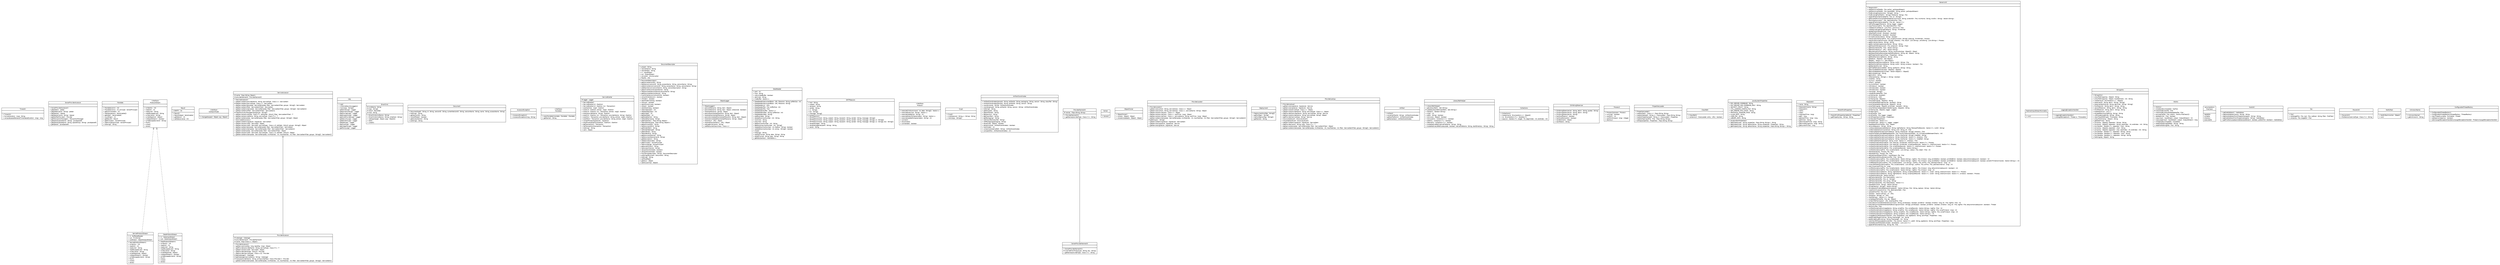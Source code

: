 #!/usr/local/bin/dot
#
# Class diagram 
# Generated by UMLGraph version R5_6 (http://www.umlgraph.org/)
#

digraph G {
	edge [fontname="Helvetica",fontsize=10,labelfontname="Helvetica",labelfontsize=10];
	node [fontname="Helvetica",fontsize=10,shape=plaintext];
	nodesep=0.25;
	ranksep=0.5;
	// sorcer.util.TimeUtil
	c599 [label=<<table title="sorcer.util.TimeUtil" border="0" cellborder="1" cellspacing="0" cellpadding="2" port="p" href="./TimeUtil.html">
		<tr><td><table border="0" cellspacing="0" cellpadding="1">
<tr><td align="center" balign="center"> TimeUtil </td></tr>
		</table></td></tr>
		<tr><td><table border="0" cellspacing="0" cellpadding="1">
<tr><td align="left" balign="left">  </td></tr>
		</table></td></tr>
		<tr><td><table border="0" cellspacing="0" cellpadding="1">
<tr><td align="left" balign="left"> + TimeUtil() </td></tr>
<tr><td align="left" balign="left"> + format(duration : long) : String </td></tr>
<tr><td align="left" balign="left"> + computeLeaseRenewalTime(leaseDuration : long) : long </td></tr>
		</table></td></tr>
		</table>>, URL="./TimeUtil.html", fontname="Helvetica", fontcolor="black", fontsize=10.0];
	// sorcer.util.SorcerProviderAccessor
	c600 [label=<<table title="sorcer.util.SorcerProviderAccessor" border="0" cellborder="1" cellspacing="0" cellpadding="2" port="p" href="./SorcerProviderAccessor.html">
		<tr><td><table border="0" cellspacing="0" cellpadding="1">
<tr><td align="center" balign="center"> SorcerProviderAccessor </td></tr>
		</table></td></tr>
		<tr><td><table border="0" cellspacing="0" cellpadding="1">
<tr><td align="left" balign="left">  </td></tr>
		</table></td></tr>
		<tr><td><table border="0" cellspacing="0" cellpadding="1">
<tr><td align="left" balign="left"> + SorcerProviderAccessor() </td></tr>
<tr><td align="left" balign="left"> + getJobber() : Jobber </td></tr>
<tr><td align="left" balign="left"> + getJobber(name : String) : Jobber </td></tr>
<tr><td align="left" balign="left"> + getSpacer() : Spacer </td></tr>
<tr><td align="left" balign="left"> + getSpacer(name : String) : Spacer </td></tr>
<tr><td align="left" balign="left"> + getNotifierProvider() : Provider </td></tr>
<tr><td align="left" balign="left"> + getTransactionManager() : TransactionManager </td></tr>
<tr><td align="left" balign="left"> + getSpace(spaceName : String) : JavaSpace05 </td></tr>
<tr><td align="left" balign="left"> + getSpace(spaceName : String, spaceGroup : String) : JavaSpace05 </td></tr>
<tr><td align="left" balign="left"> + getSpace() : JavaSpace05 </td></tr>
		</table></td></tr>
		</table>>, URL="./SorcerProviderAccessor.html", fontname="Helvetica", fontcolor="black", fontsize=10.0];
	// sorcer.util.Mandate
	c601 [label=<<table title="sorcer.util.Mandate" border="0" cellborder="1" cellspacing="0" cellpadding="2" port="p" href="./Mandate.html">
		<tr><td><table border="0" cellspacing="0" cellpadding="1">
<tr><td align="center" balign="center"> Mandate </td></tr>
		</table></td></tr>
		<tr><td><table border="0" cellspacing="0" cellpadding="1">
<tr><td align="left" balign="left">  </td></tr>
		</table></td></tr>
		<tr><td><table border="0" cellspacing="0" cellpadding="1">
<tr><td align="left" balign="left"> + Mandate(comm : int) </td></tr>
<tr><td align="left" balign="left"> + Mandate(comm : int, principal : SorcerPrincipal) </td></tr>
<tr><td align="left" balign="left"> + getCommandID() : int </td></tr>
<tr><td align="left" balign="left"> + setArgs(params : Serializable[]) </td></tr>
<tr><td align="left" balign="left"> + getArgs() : Serializable[] </td></tr>
<tr><td align="left" balign="left"> + countArgs() : int </td></tr>
<tr><td align="left" balign="left"> + getResult() : Result </td></tr>
<tr><td align="left" balign="left"> + getPrincipal() : SorcerPrincipal </td></tr>
<tr><td align="left" balign="left"> + setPrincipal(principal : SorcerPrincipal) </td></tr>
<tr><td align="left" balign="left"> + toString() : String </td></tr>
		</table></td></tr>
		</table>>, URL="./Mandate.html", fontname="Helvetica", fontcolor="black", fontsize=10.0];
	// sorcer.util.ServletProtocolStream
	c602 [label=<<table title="sorcer.util.ServletProtocolStream" border="0" cellborder="1" cellspacing="0" cellpadding="2" port="p" href="./ServletProtocolStream.html">
		<tr><td><table border="0" cellspacing="0" cellpadding="1">
<tr><td align="center" balign="center"> ServletProtocolStream </td></tr>
		</table></td></tr>
		<tr><td><table border="0" cellspacing="0" cellpadding="1">
<tr><td align="left" balign="left"> + in : BufferedReader </td></tr>
<tr><td align="left" balign="left"> + out : PrintWriter </td></tr>
<tr><td align="left" balign="left"> + outStream : ObjectOutputStream </td></tr>
		</table></td></tr>
		<tr><td><table border="0" cellspacing="0" cellpadding="1">
<tr><td align="left" balign="left"> + ServletProtocolStream() </td></tr>
<tr><td align="left" balign="left"> + writeInt(v : int) </td></tr>
<tr><td align="left" balign="left"> + readInt() : int </td></tr>
<tr><td align="left" balign="left"> + readLine() : String </td></tr>
<tr><td align="left" balign="left"> + readEscapedLine() : String </td></tr>
<tr><td align="left" balign="left"> + writeLine(str : String) </td></tr>
<tr><td align="left" balign="left"> + writeObject(obj : Object) </td></tr>
<tr><td align="left" balign="left"> + isObjectStream() : boolean </td></tr>
<tr><td align="left" balign="left"> + writeEscapedLine(str : String) </td></tr>
<tr><td align="left" balign="left"> + flush() </td></tr>
<tr><td align="left" balign="left"> + close() </td></tr>
<tr><td align="left" balign="left"> + done() </td></tr>
		</table></td></tr>
		</table>>, URL="./ServletProtocolStream.html", fontname="Helvetica", fontcolor="black", fontsize=10.0];
	// sorcer.util.Result
	c603 [label=<<table title="sorcer.util.Result" border="0" cellborder="1" cellspacing="0" cellpadding="2" port="p" href="./Result.html">
		<tr><td><table border="0" cellspacing="0" cellpadding="1">
<tr><td align="center" balign="center"> Result </td></tr>
		</table></td></tr>
		<tr><td><table border="0" cellspacing="0" cellpadding="1">
<tr><td align="left" balign="left"> + EMPTY : int </td></tr>
		</table></td></tr>
		<tr><td><table border="0" cellspacing="0" cellpadding="1">
<tr><td align="left" balign="left"> + Result() </td></tr>
<tr><td align="left" balign="left"> + Result(object : Serializable) </td></tr>
<tr><td align="left" balign="left"> + getStatus() : int </td></tr>
<tr><td align="left" balign="left"> + setStatus(value : int) </td></tr>
		</table></td></tr>
		</table>>, URL="./Result.html", fontname="Helvetica", fontcolor="black", fontsize=10.0];
	// sorcer.util.CallbackModel
	c604 [label=<<table title="sorcer.util.CallbackModel" border="0" cellborder="1" cellspacing="0" cellpadding="2" port="p" href="./CallbackModel.html">
		<tr><td><table border="0" cellspacing="0" cellpadding="1">
<tr><td align="center" balign="center"> &#171;interface&#187; </td></tr>
<tr><td align="center" balign="center"> CallbackModel </td></tr>
		</table></td></tr>
		<tr><td><table border="0" cellspacing="0" cellpadding="1">
<tr><td align="left" balign="left">  </td></tr>
		</table></td></tr>
		<tr><td><table border="0" cellspacing="0" cellpadding="1">
<tr><td align="left" balign="left"> + changed(aspect : Object, arg : Object) </td></tr>
		</table></td></tr>
		</table>>, URL="./CallbackModel.html", fontname="Helvetica", fontcolor="black", fontsize=10.0];
	// sorcer.util.ProviderAccessor
	c605 [label=<<table title="sorcer.util.ProviderAccessor" border="0" cellborder="1" cellspacing="0" cellpadding="2" port="p" href="./ProviderAccessor.html">
		<tr><td><table border="0" cellspacing="0" cellpadding="1">
<tr><td align="center" balign="center"> ProviderAccessor </td></tr>
		</table></td></tr>
		<tr><td><table border="0" cellspacing="0" cellpadding="1">
<tr><td align="left" balign="left"> # cataloger : Cataloger </td></tr>
<tr><td align="left" balign="left"> # providerNameUtil : ProviderNameUtil </td></tr>
<tr><td align="left" balign="left"> # cache : Map&lt;Class&lt;&gt;, Object&gt; </td></tr>
		</table></td></tr>
		<tr><td><table border="0" cellspacing="0" cellpadding="1">
<tr><td align="left" balign="left"> + ProviderAccessor() </td></tr>
<tr><td align="left" balign="left"> + getService(mostSig : long, leastSig : long) : Object </td></tr>
<tr><td align="left" balign="left"> + getProvider(providerName : String, serviceType : Class&lt;T&gt;) : T </td></tr>
<tr><td align="left" balign="left"> + getService(serviceID : ServiceID) : Object </td></tr>
<tr><td align="left" balign="left"> + getProvider(attributes : Entry[]) : Provider </td></tr>
<tr><td align="left" balign="left"> + getProvider(serviceTypes : Class&lt;&gt;[]) : Provider </td></tr>
<tr><td align="left" balign="left"> # getCataloger() : Cataloger </td></tr>
<tr><td align="left" balign="left"> # getCataloger(serviceName : String) : Cataloger </td></tr>
<tr><td align="left" balign="left"> # lookup(providerName : String, primaryInterface : Class&lt;Provider&gt;) : Provider </td></tr>
<tr><td align="left" balign="left"> + getServiceItems(template : ServiceTemplate, minMatches : int, maxMatches : int, filter : ServiceItemFilter, groups : String[]) : ServiceItem[] </td></tr>
		</table></td></tr>
		</table>>, URL="./ProviderAccessor.html", fontname="Helvetica", fontcolor="black", fontsize=10.0];
	// sorcer.util.Log
	c606 [label=<<table title="sorcer.util.Log" border="0" cellborder="1" cellspacing="0" cellpadding="2" port="p" href="./Log.html">
		<tr><td><table border="0" cellspacing="0" cellpadding="1">
<tr><td align="center" balign="center"> Log </td></tr>
		</table></td></tr>
		<tr><td><table border="0" cellspacing="0" cellpadding="1">
<tr><td align="left" balign="left">  </td></tr>
		</table></td></tr>
		<tr><td><table border="0" cellspacing="0" cellpadding="1">
<tr><td align="left" balign="left"> + Log() </td></tr>
<tr><td align="left" balign="left"> + initializeSecurityLoggers() </td></tr>
<tr><td align="left" balign="left"> + main(args : String[]) </td></tr>
<tr><td align="left" balign="left"> + getSorcerLog() : Logger </td></tr>
<tr><td align="left" balign="left"> + getSorcerCoreLog() : Logger </td></tr>
<tr><td align="left" balign="left"> + getProviderLog() : Logger </td></tr>
<tr><td align="left" balign="left"> + getDispatchLog() : Logger </td></tr>
<tr><td align="left" balign="left"> + getCoreProviderLog() : Logger </td></tr>
<tr><td align="left" balign="left"> + getSecurityLog() : Logger </td></tr>
<tr><td align="left" balign="left"> + getRandomLog() : Logger </td></tr>
<tr><td align="left" balign="left"> + getTestLog() : Logger </td></tr>
<tr><td align="left" balign="left"> + getTrustLog() : Logger </td></tr>
<tr><td align="left" balign="left"> + getIntegrityLog() : Logger </td></tr>
<tr><td align="left" balign="left"> + getPolicyLog() : Logger </td></tr>
		</table></td></tr>
		</table>>, URL="./Log.html", fontname="Helvetica", fontcolor="black", fontsize=10.0];
	// sorcer.util.EmailCmd
	c607 [label=<<table title="sorcer.util.EmailCmd" border="0" cellborder="1" cellspacing="0" cellpadding="2" port="p" href="./EmailCmd.html">
		<tr><td><table border="0" cellspacing="0" cellpadding="1">
<tr><td align="center" balign="center"> EmailCmd </td></tr>
		</table></td></tr>
		<tr><td><table border="0" cellspacing="0" cellpadding="1">
<tr><td align="left" balign="left"> # cmdName : String </td></tr>
<tr><td align="left" balign="left"> # args : String[] </td></tr>
<tr><td align="left" balign="left"> # result : ResultSet </td></tr>
<tr><td align="left" balign="left"> # host : String </td></tr>
		</table></td></tr>
		<tr><td><table border="0" cellspacing="0" cellpadding="1">
<tr><td align="left" balign="left"> + EmailCmd(cmdName : String) </td></tr>
<tr><td align="left" balign="left"> + EmailCmd(cmdName : String, smtpHost : String) </td></tr>
<tr><td align="left" balign="left"> + setArgs(target : Object, args : Object[]) </td></tr>
<tr><td align="left" balign="left"> + doIt() </td></tr>
<tr><td align="left" balign="left"> + undoIt() </td></tr>
		</table></td></tr>
		</table>>, URL="./EmailCmd.html", fontname="Helvetica", fontcolor="black", fontsize=10.0];
	// sorcer.util.Document
	c608 [label=<<table title="sorcer.util.Document" border="0" cellborder="1" cellspacing="0" cellpadding="2" port="p" href="./Document.html">
		<tr><td><table border="0" cellspacing="0" cellpadding="1">
<tr><td align="center" balign="center"> Document </td></tr>
		</table></td></tr>
		<tr><td><table border="0" cellspacing="0" cellpadding="1">
<tr><td align="left" balign="left">  </td></tr>
		</table></td></tr>
		<tr><td><table border="0" cellspacing="0" cellpadding="1">
<tr><td align="left" balign="left"> + Document(path : String, id : String, versionID : String, currentVersionID : String, versionName : String, name : String, accessName : String) </td></tr>
<tr><td align="left" balign="left"> + toString() : String </td></tr>
<tr><td align="left" balign="left"> + getVersionID() : String </td></tr>
<tr><td align="left" balign="left"> + isOutOfDate() : boolean </td></tr>
<tr><td align="left" balign="left"> + getAccessName() : String </td></tr>
<tr><td align="left" balign="left"> + asString() : String </td></tr>
		</table></td></tr>
		</table>>, URL="./Document.html", fontname="Helvetica", fontcolor="black", fontsize=10.0];
	// sorcer.util.AccessorException
	c609 [label=<<table title="sorcer.util.AccessorException" border="0" cellborder="1" cellspacing="0" cellpadding="2" port="p" href="./AccessorException.html">
		<tr><td><table border="0" cellspacing="0" cellpadding="1">
<tr><td align="center" balign="center"> AccessorException </td></tr>
		</table></td></tr>
		<tr><td><table border="0" cellspacing="0" cellpadding="1">
<tr><td align="left" balign="left">  </td></tr>
		</table></td></tr>
		<tr><td><table border="0" cellspacing="0" cellpadding="1">
<tr><td align="left" balign="left"> + AccessorException() </td></tr>
<tr><td align="left" balign="left"> + AccessorException(msg : String) </td></tr>
		</table></td></tr>
		</table>>, URL="./AccessorException.html", fontname="Helvetica", fontcolor="black", fontsize=10.0];
	// sorcer.util.ProtocolStream
	c610 [label=<<table title="sorcer.util.ProtocolStream" border="0" cellborder="1" cellspacing="0" cellpadding="2" port="p" href="./ProtocolStream.html">
		<tr><td><table border="0" cellspacing="0" cellpadding="1">
<tr><td align="center" balign="center"> &#171;interface&#187; </td></tr>
<tr><td align="center" balign="center"> ProtocolStream </td></tr>
		</table></td></tr>
		<tr><td><table border="0" cellspacing="0" cellpadding="1">
<tr><td align="left" balign="left">  </td></tr>
		</table></td></tr>
		<tr><td><table border="0" cellspacing="0" cellpadding="1">
<tr><td align="left" balign="left"> + writeInt(v : int) </td></tr>
<tr><td align="left" balign="left"> + readInt() : int </td></tr>
<tr><td align="left" balign="left"> + readLine() : String </td></tr>
<tr><td align="left" balign="left"> + readEscapedLine() : String </td></tr>
<tr><td align="left" balign="left"> + writeLine(str : String) </td></tr>
<tr><td align="left" balign="left"> + writeObject(str : Object) </td></tr>
<tr><td align="left" balign="left"> + isObjectStream() : boolean </td></tr>
<tr><td align="left" balign="left"> + writeEscapedLine(str : String) </td></tr>
<tr><td align="left" balign="left"> + flush() </td></tr>
<tr><td align="left" balign="left"> + close() </td></tr>
<tr><td align="left" balign="left"> + done() </td></tr>
		</table></td></tr>
		</table>>, URL="./ProtocolStream.html", fontname="Helvetica", fontcolor="black", fontsize=10.0];
	// sorcer.util.Mandator
	c611 [label=<<table title="sorcer.util.Mandator" border="0" cellborder="1" cellspacing="0" cellpadding="2" port="p" href="./Mandator.html">
		<tr><td><table border="0" cellspacing="0" cellpadding="1">
<tr><td align="center" balign="center"> &#171;interface&#187; </td></tr>
<tr><td align="center" balign="center"> Mandator </td></tr>
		</table></td></tr>
		<tr><td><table border="0" cellspacing="0" cellpadding="1">
<tr><td align="left" balign="left">  </td></tr>
		</table></td></tr>
		<tr><td><table border="0" cellspacing="0" cellpadding="1">
<tr><td align="left" balign="left"> + execMandate(mandate : Mandate) : Mandate </td></tr>
<tr><td align="left" balign="left"> + getName() : String </td></tr>
		</table></td></tr>
		</table>>, URL="./Mandator.html", fontname="Helvetica", fontcolor="black", fontsize=10.0];
	// sorcer.util.ServiceExerter
	c612 [label=<<table title="sorcer.util.ServiceExerter" border="0" cellborder="1" cellspacing="0" cellpadding="2" port="p" href="./ServiceExerter.html">
		<tr><td><table border="0" cellspacing="0" cellpadding="1">
<tr><td align="center" balign="center"> ServiceExerter </td></tr>
		</table></td></tr>
		<tr><td><table border="0" cellspacing="0" cellpadding="1">
<tr><td align="left" balign="left"> # logger : Logger </td></tr>
		</table></td></tr>
		<tr><td><table border="0" cellspacing="0" cellpadding="1">
<tr><td align="left" balign="left"> + ServiceExerter() </td></tr>
<tr><td align="left" balign="left"> + ServiceExerter(xrt : Exertion) </td></tr>
<tr><td align="left" balign="left"> + ServiceExerter(xrt : Exertion, txn : Transaction) </td></tr>
<tr><td align="left" balign="left"> + exert(entries : Arg[]) : Exertion </td></tr>
<tr><td align="left" balign="left"> + exert(xrt : Exertion, entries : Arg[]) : Exertion </td></tr>
<tr><td align="left" balign="left"> + exert(xrt : Exertion, txn : Transaction, entries : Arg[]) : Exertion </td></tr>
<tr><td align="left" balign="left"> + exert(providerName : String) : Exertion </td></tr>
<tr><td align="left" balign="left"> + exert(xrt : Exertion, txn : Transaction, providerName : String) : Exertion </td></tr>
<tr><td align="left" balign="left"> + exert(txn : Transaction, providerName : String, entries : Arg[]) : Exertion </td></tr>
<tr><td align="left" balign="left"> + exert0(txn : Transaction, providerName : String, entries : Arg[]) : Exertion </td></tr>
<tr><td align="left" balign="left"> + correctProcessSignature() : Signature </td></tr>
<tr><td align="left" balign="left"> + postProcessExertion(exertion : Exertion) : Exertion </td></tr>
<tr><td align="left" balign="left"> + getTransaction() : Transaction </td></tr>
<tr><td align="left" balign="left"> + setTransaction(transaction : Transaction) </td></tr>
<tr><td align="left" balign="left"> + toString() : String </td></tr>
<tr><td align="left" balign="left"> + call() : Object </td></tr>
		</table></td></tr>
		</table>>, URL="./ServiceExerter.html", fontname="Helvetica", fontcolor="black", fontsize=10.0];
	// sorcer.util.DocumentDescriptor
	c613 [label=<<table title="sorcer.util.DocumentDescriptor" border="0" cellborder="1" cellspacing="0" cellpadding="2" port="p" href="./DocumentDescriptor.html">
		<tr><td><table border="0" cellspacing="0" cellpadding="1">
<tr><td align="center" balign="center"> DocumentDescriptor </td></tr>
		</table></td></tr>
		<tr><td><table border="0" cellspacing="0" cellpadding="1">
<tr><td align="left" balign="left"> + project : String </td></tr>
<tr><td align="left" balign="left"> + newVerName : String </td></tr>
<tr><td align="left" balign="left"> + newVerDesc : String </td></tr>
<tr><td align="left" balign="left"> + in : InputStream </td></tr>
<tr><td align="left" balign="left"> + out : OutputStream </td></tr>
<tr><td align="left" balign="left"> + convertor : ACLConvertor </td></tr>
<tr><td align="left" balign="left"> + fileURL : URL </td></tr>
		</table></td></tr>
		<tr><td><table border="0" cellspacing="0" cellpadding="1">
<tr><td align="left" balign="left"> + DocumentDescriptor() </td></tr>
<tr><td align="left" balign="left"> + getActiveVersionID() : String </td></tr>
<tr><td align="left" balign="left"> + addVersion(versionID : String, accessName : String, versionName : String) </td></tr>
<tr><td align="left" balign="left"> + addActiveVersion(versionID : String, accessName : String, versionName : String) </td></tr>
<tr><td align="left" balign="left"> + addNewVersion(versionName : String, versionDescription : String) </td></tr>
<tr><td align="left" balign="left"> + getActiveVersionAccessName() : String </td></tr>
<tr><td align="left" balign="left"> + setDownloadVersionName(versionName : String) </td></tr>
<tr><td align="left" balign="left"> + getDownloadVersionName() : String </td></tr>
<tr><td align="left" balign="left"> + overWriteVersion(isOverWrite : boolean) </td></tr>
<tr><td align="left" balign="left"> + isOverWriteVersion() : boolean </td></tr>
<tr><td align="left" balign="left"> + isFolder() : boolean </td></tr>
<tr><td align="left" balign="left"> + setIsFolder(isdirarg : boolean) </td></tr>
<tr><td align="left" balign="left"> + isMove() : boolean </td></tr>
<tr><td align="left" balign="left"> + setIsMove(mvarg : boolean) </td></tr>
<tr><td align="left" balign="left"> + isRoot() : boolean </td></tr>
<tr><td align="left" balign="left"> + setIsRoot(rtarg : boolean) </td></tr>
<tr><td align="left" balign="left"> + setSrcSeq(seqin : int) </td></tr>
<tr><td align="left" balign="left"> + setDestSeq(seqin : int) </td></tr>
<tr><td align="left" balign="left"> + getSrcSeq() : int </td></tr>
<tr><td align="left" balign="left"> + getDestSeq() : int </td></tr>
<tr><td align="left" balign="left"> + getNodeName() : String </td></tr>
<tr><td align="left" balign="left"> + setNodeName(arg : String) </td></tr>
<tr><td align="left" balign="left"> + getProperties() : Map&lt;String, Object&gt; </td></tr>
<tr><td align="left" balign="left"> + setProperties(prop : Map&lt;String, Object&gt;) </td></tr>
<tr><td align="left" balign="left"> + getDocumentID() : String </td></tr>
<tr><td align="left" balign="left"> + setDocumentID(id : String) </td></tr>
<tr><td align="left" balign="left"> + getFolderPath() : String </td></tr>
<tr><td align="left" balign="left"> + setFolderPath(path : String) </td></tr>
<tr><td align="left" balign="left"> + getFolderID() : String </td></tr>
<tr><td align="left" balign="left"> + setFolderID(id : String) </td></tr>
<tr><td align="left" balign="left"> + getDocumentName() : String </td></tr>
<tr><td align="left" balign="left"> + setDocumentName(namE : String) </td></tr>
<tr><td align="left" balign="left"> + getDescription() : String </td></tr>
<tr><td align="left" balign="left"> + setDescription(desc : String) </td></tr>
<tr><td align="left" balign="left"> + getPrincipal() : SorcerPrincipal </td></tr>
<tr><td align="left" balign="left"> + setPrincipal(gp : SorcerPrincipal) </td></tr>
<tr><td align="left" balign="left"> + getAccessClass() : String </td></tr>
<tr><td align="left" balign="left"> + setAccessClass(ac : String) </td></tr>
<tr><td align="left" balign="left"> + isExportControlled(b : boolean) </td></tr>
<tr><td align="left" balign="left"> + isExportControlled() : boolean </td></tr>
<tr><td align="left" balign="left"> + fromString(descriptor : String) : DocumentDescriptor </td></tr>
<tr><td align="left" balign="left"> + asString(document : Document) : String </td></tr>
<tr><td align="left" balign="left"> + toString() : String </td></tr>
<tr><td align="left" balign="left"> + selfModified() </td></tr>
<tr><td align="left" balign="left"> + getACL() : Object </td></tr>
<tr><td align="left" balign="left"> + setACL(aclImpl : Object) </td></tr>
		</table></td></tr>
		</table>>, URL="./DocumentDescriptor.html", fontname="Helvetica", fontcolor="black", fontsize=10.0];
	// sorcer.util.DataProtocolStream
	c614 [label=<<table title="sorcer.util.DataProtocolStream" border="0" cellborder="1" cellspacing="0" cellpadding="2" port="p" href="./DataProtocolStream.html">
		<tr><td><table border="0" cellspacing="0" cellpadding="1">
<tr><td align="center" balign="center"> DataProtocolStream </td></tr>
		</table></td></tr>
		<tr><td><table border="0" cellspacing="0" cellpadding="1">
<tr><td align="left" balign="left"> + in : DataInputStream </td></tr>
<tr><td align="left" balign="left"> + out : DataOutputStream </td></tr>
		</table></td></tr>
		<tr><td><table border="0" cellspacing="0" cellpadding="1">
<tr><td align="left" balign="left"> + DataProtocolStream() </td></tr>
<tr><td align="left" balign="left"> + writeInt(v : int) </td></tr>
<tr><td align="left" balign="left"> + readInt() : int </td></tr>
<tr><td align="left" balign="left"> + readLine() : String </td></tr>
<tr><td align="left" balign="left"> + readEscapedLine() : String </td></tr>
<tr><td align="left" balign="left"> + writeLine(str : String) </td></tr>
<tr><td align="left" balign="left"> + writeObject(obj : Object) </td></tr>
<tr><td align="left" balign="left"> + isObjectStream() : boolean </td></tr>
<tr><td align="left" balign="left"> + writeEscapedLine(str : String) </td></tr>
<tr><td align="left" balign="left"> + flush() </td></tr>
<tr><td align="left" balign="left"> + close() </td></tr>
<tr><td align="left" balign="left"> + done() </td></tr>
		</table></td></tr>
		</table>>, URL="./DataProtocolStream.html", fontname="Helvetica", fontcolor="black", fontsize=10.0];
	// sorcer.util.ObjectLogger
	c615 [label=<<table title="sorcer.util.ObjectLogger" border="0" cellborder="1" cellspacing="0" cellpadding="2" port="p" href="./ObjectLogger.html">
		<tr><td><table border="0" cellspacing="0" cellpadding="1">
<tr><td align="center" balign="center"> ObjectLogger </td></tr>
		</table></td></tr>
		<tr><td><table border="0" cellspacing="0" cellpadding="1">
<tr><td align="left" balign="left">  </td></tr>
		</table></td></tr>
		<tr><td><table border="0" cellspacing="0" cellpadding="1">
<tr><td align="left" balign="left"> + ObjectLogger() </td></tr>
<tr><td align="left" balign="left"> + persist(filename : String, item : Object) </td></tr>
<tr><td align="left" balign="left"> + persist(filename : String, item : Object, isAbsolute : boolean) </td></tr>
<tr><td align="left" balign="left"> + restore(filename : String) : Object </td></tr>
<tr><td align="left" balign="left"> + persistMarshalled(filename : String, item : Object) </td></tr>
<tr><td align="left" balign="left"> + restoreMarshalled(filename : String) : Object </td></tr>
<tr><td align="left" balign="left"> + persistAnnotatedMarshalled(filename : String, item : Object) </td></tr>
<tr><td align="left" balign="left"> + restoreAnnotatedMarshalled(filename : String) : Object </td></tr>
<tr><td align="left" balign="left"> + restore(url : URL) : Object </td></tr>
<tr><td align="left" balign="left"> + restoreMarshalled(url : URL) : Object </td></tr>
<tr><td align="left" balign="left"> + setLogDir(dirname : String) </td></tr>
<tr><td align="left" balign="left"> + setResourceClass(rclass : Class&lt;&gt;) </td></tr>
		</table></td></tr>
		</table>>, URL="./ObjectLogger.html", fontname="Helvetica", fontcolor="black", fontsize=10.0];
	// sorcer.util.DataReader
	c616 [label=<<table title="sorcer.util.DataReader" border="0" cellborder="1" cellspacing="0" cellpadding="2" port="p" href="./DataReader.html">
		<tr><td><table border="0" cellspacing="0" cellpadding="1">
<tr><td align="center" balign="center"> DataReader </td></tr>
		</table></td></tr>
		<tr><td><table border="0" cellspacing="0" cellpadding="1">
<tr><td align="left" balign="left"> + port : int </td></tr>
<tr><td align="left" balign="left"> + host : String </td></tr>
<tr><td align="left" balign="left"> + notLimitedBuffer : boolean </td></tr>
<tr><td align="left" balign="left"> + delimiter : String </td></tr>
<tr><td align="left" balign="left"> + lineBuffer : Vector&lt;&gt; </td></tr>
		</table></td></tr>
		<tr><td><table border="0" cellspacing="0" cellpadding="1">
<tr><td align="left" balign="left"> + DataReader(documentBase : URL, filename : String, bufferSize : int) </td></tr>
<tr><td align="left" balign="left"> + DataReader(documentBase : URL, filename : String) </td></tr>
<tr><td align="left" balign="left"> + DataReader(url : URL) </td></tr>
<tr><td align="left" balign="left"> + DataReader(file : File, bufferSize : int) </td></tr>
<tr><td align="left" balign="left"> + DataReader(file : File) </td></tr>
<tr><td align="left" balign="left"> + DataReader(buffer : Vector&lt;&gt;) </td></tr>
<tr><td align="left" balign="left"> + DataReader(data : String, bufferSize : int) </td></tr>
<tr><td align="left" balign="left"> + DataReader(data : String) </td></tr>
<tr><td align="left" balign="left"> + addRow(data : String) </td></tr>
<tr><td align="left" balign="left"> + deleteRow(rowNumber : int) : String </td></tr>
<tr><td align="left" balign="left"> + nextline() : String </td></tr>
<tr><td align="left" balign="left"> + prevline() : String </td></tr>
<tr><td align="left" balign="left"> + getRow(rowNumber : int) : String </td></tr>
<tr><td align="left" balign="left"> + getRowArray(rowNumber : int) : String[] </td></tr>
<tr><td align="left" balign="left"> + updateRow(rowNumber : int, theRow : String) : boolean </td></tr>
<tr><td align="left" balign="left"> + updateRow(rowNumber : int, sArray : String[]) : boolean </td></tr>
<tr><td align="left" balign="left"> + close() </td></tr>
<tr><td align="left" balign="left"> + toString() : String </td></tr>
<tr><td align="left" balign="left"> + cgiPOST(script : String, data : String) : String </td></tr>
<tr><td align="left" balign="left"> + cgiGET(script : String, args : String) : String </td></tr>
<tr><td align="left" balign="left"> + getSQLQueries() : Hashtable&lt;&gt; </td></tr>
		</table></td></tr>
		</table>>, URL="./DataReader.html", fontname="Helvetica", fontcolor="black", fontsize=10.0];
	// sorcer.util.SMTPSession
	c617 [label=<<table title="sorcer.util.SMTPSession" border="0" cellborder="1" cellspacing="0" cellpadding="2" port="p" href="./SMTPSession.html">
		<tr><td><table border="0" cellspacing="0" cellpadding="1">
<tr><td align="center" balign="center"> SMTPSession </td></tr>
		</table></td></tr>
		<tr><td><table border="0" cellspacing="0" cellpadding="1">
<tr><td align="left" balign="left"> + host : String </td></tr>
<tr><td align="left" balign="left"> + subject : String </td></tr>
<tr><td align="left" balign="left"> + recipient : String </td></tr>
<tr><td align="left" balign="left"> + sender : String </td></tr>
<tr><td align="left" balign="left"> + cc : String[] </td></tr>
<tr><td align="left" balign="left"> + bcc : String[] </td></tr>
<tr><td align="left" balign="left"> + message : String[] </td></tr>
		</table></td></tr>
		<tr><td><table border="0" cellspacing="0" cellpadding="1">
<tr><td align="left" balign="left"> + SMTPSession() </td></tr>
<tr><td align="left" balign="left"> + SMTPSession(host : String, subject : String, recipient : String, sender : String, message : String[]) </td></tr>
<tr><td align="left" balign="left"> + SMTPSession(host : String, subject : String, recipient : String, sender : String, message : String[], cc : String[]) </td></tr>
<tr><td align="left" balign="left"> + SMTPSession(host : String, subject : String, recipient : String, sender : String, message : String[], cc : String[], bcc : String[]) </td></tr>
<tr><td align="left" balign="left"> + sendMessage() : String </td></tr>
<tr><td align="left" balign="left"> + sendMessage(recipient : String) : String </td></tr>
<tr><td align="left" balign="left"> + send() : String </td></tr>
		</table></td></tr>
		</table>>, URL="./SMTPSession.html", fontname="Helvetica", fontcolor="black", fontsize=10.0];
	// sorcer.util.Protocol
	c618 [label=<<table title="sorcer.util.Protocol" border="0" cellborder="1" cellspacing="0" cellpadding="2" port="p" href="./Protocol.html">
		<tr><td><table border="0" cellspacing="0" cellpadding="1">
<tr><td align="center" balign="center"> &#171;interface&#187; </td></tr>
<tr><td align="center" balign="center"> Protocol </td></tr>
		</table></td></tr>
		<tr><td><table border="0" cellspacing="0" cellpadding="1">
<tr><td align="left" balign="left">  </td></tr>
		</table></td></tr>
		<tr><td><table border="0" cellspacing="0" cellpadding="1">
<tr><td align="left" balign="left"> + executeCmd(command : int, data : String[]) : Vector&lt;&gt; </td></tr>
<tr><td align="left" balign="left"> + executeQuery(sql : String) : Vector&lt;&gt; </td></tr>
<tr><td align="left" balign="left"> + executeUpdate(sql : String) : int </td></tr>
<tr><td align="left" balign="left"> + executeQueryFor(parameters : String) : Vector&lt;&gt; </td></tr>
<tr><td align="left" balign="left"> + executeUpdateFor(parameters : String) : int </td></tr>
<tr><td align="left" balign="left"> + connect() </td></tr>
<tr><td align="left" balign="left"> + disconnect() </td></tr>
<tr><td align="left" balign="left"> + connected() : boolean </td></tr>
		</table></td></tr>
		</table>>, URL="./Protocol.html", fontname="Helvetica", fontcolor="black", fontsize=10.0];
	// sorcer.util.Crypt
	c619 [label=<<table title="sorcer.util.Crypt" border="0" cellborder="1" cellspacing="0" cellpadding="2" port="p" href="./Crypt.html">
		<tr><td><table border="0" cellspacing="0" cellpadding="1">
<tr><td align="center" balign="center"> Crypt </td></tr>
		</table></td></tr>
		<tr><td><table border="0" cellspacing="0" cellpadding="1">
<tr><td align="left" balign="left">  </td></tr>
		</table></td></tr>
		<tr><td><table border="0" cellspacing="0" cellpadding="1">
<tr><td align="left" balign="left"> + Crypt() </td></tr>
<tr><td align="left" balign="left"> + crypt(passwd : String, s : String) : String </td></tr>
<tr><td align="left" balign="left"> + main(argv : String[]) </td></tr>
		</table></td></tr>
		</table>>, URL="./Crypt.html", fontname="Helvetica", fontcolor="black", fontsize=10.0];
	// sorcer.util.ArtifactCoordinates
	c620 [label=<<table title="sorcer.util.ArtifactCoordinates" border="0" cellborder="1" cellspacing="0" cellpadding="2" port="p" href="./ArtifactCoordinates.html">
		<tr><td><table border="0" cellspacing="0" cellpadding="1">
<tr><td align="center" balign="center"> ArtifactCoordinates </td></tr>
		</table></td></tr>
		<tr><td><table border="0" cellspacing="0" cellpadding="1">
<tr><td align="left" balign="left">  </td></tr>
		</table></td></tr>
		<tr><td><table border="0" cellspacing="0" cellpadding="1">
<tr><td align="left" balign="left"> + ArtifactCoordinates(groupId : String, artifactId : String, packaging : String, version : String, classifier : String) </td></tr>
<tr><td align="left" balign="left"> + ArtifactCoordinates(groupId : String, artifactId : String, version : String) </td></tr>
<tr><td align="left" balign="left"> + coords(coords : String) : ArtifactCoordinates </td></tr>
<tr><td align="left" balign="left"> + coords(groupId : String, artifactId : String, version : String) : ArtifactCoordinates </td></tr>
<tr><td align="left" balign="left"> + toString() : String </td></tr>
<tr><td align="left" balign="left"> + getGroupId() : String </td></tr>
<tr><td align="left" balign="left"> + getArtifactId() : String </td></tr>
<tr><td align="left" balign="left"> + getVersion() : String </td></tr>
<tr><td align="left" balign="left"> + getClassifier() : String </td></tr>
<tr><td align="left" balign="left"> + getPackaging() : String </td></tr>
<tr><td align="left" balign="left"> + setClassifier(classifier : String) </td></tr>
<tr><td align="left" balign="left"> + setPackaging(packaging : String) </td></tr>
<tr><td align="left" balign="left"> + equals(obj : Object) : boolean </td></tr>
<tr><td align="left" balign="left"> + equals(coords : ArtifactCoordinates) : boolean </td></tr>
<tr><td align="left" balign="left"> + hashCode() : int </td></tr>
<tr><td align="left" balign="left"> + unresolve(relativePath : String) : ArtifactCoordinates </td></tr>
<tr><td align="left" balign="left"> + compareTo(o : ArtifactCoordinates) : int </td></tr>
		</table></td></tr>
		</table>>, URL="./ArtifactCoordinates.html", fontname="Helvetica", fontcolor="black", fontsize=10.0];
	// sorcer.util.SorcerProviderNameUtil
	c621 [label=<<table title="sorcer.util.SorcerProviderNameUtil" border="0" cellborder="1" cellspacing="0" cellpadding="2" port="p" href="./SorcerProviderNameUtil.html">
		<tr><td><table border="0" cellspacing="0" cellpadding="1">
<tr><td align="center" balign="center"> SorcerProviderNameUtil </td></tr>
		</table></td></tr>
		<tr><td><table border="0" cellspacing="0" cellpadding="1">
<tr><td align="left" balign="left">  </td></tr>
		</table></td></tr>
		<tr><td><table border="0" cellspacing="0" cellpadding="1">
<tr><td align="left" balign="left"> + SorcerProviderNameUtil() </td></tr>
<tr><td align="left" balign="left"> # overrideFromProps(type : String, key : String) </td></tr>
<tr><td align="left" balign="left"> + getName(providerType : Class&lt;?&gt;) : String </td></tr>
		</table></td></tr>
		</table>>, URL="./SorcerProviderNameUtil.html", fontname="Helvetica", fontcolor="black", fontsize=10.0];
	// sorcer.util.Sorcer
	c622 [label=<<table title="sorcer.util.Sorcer" border="0" cellborder="1" cellspacing="0" cellpadding="2" port="p" href="./Sorcer.html">
		<tr><td><table border="0" cellspacing="0" cellpadding="1">
<tr><td align="center" balign="center"> Sorcer </td></tr>
		</table></td></tr>
		<tr><td><table border="0" cellspacing="0" cellpadding="1">
<tr><td align="left" balign="left">  </td></tr>
		</table></td></tr>
		<tr><td><table border="0" cellspacing="0" cellpadding="1">
<tr><td align="left" balign="left"> + Sorcer() </td></tr>
		</table></td></tr>
		</table>>, URL="./Sorcer.html", fontname="Helvetica", fontcolor="black", fontsize=10.0];
	// sorcer.util.ObjectCloner
	c623 [label=<<table title="sorcer.util.ObjectCloner" border="0" cellborder="1" cellspacing="0" cellpadding="2" port="p" href="./ObjectCloner.html">
		<tr><td><table border="0" cellspacing="0" cellpadding="1">
<tr><td align="center" balign="center"> ObjectCloner </td></tr>
		</table></td></tr>
		<tr><td><table border="0" cellspacing="0" cellpadding="1">
<tr><td align="left" balign="left">  </td></tr>
		</table></td></tr>
		<tr><td><table border="0" cellspacing="0" cellpadding="1">
<tr><td align="left" balign="left"> + ObjectCloner() </td></tr>
<tr><td align="left" balign="left"> + clone(o : Object) : Object </td></tr>
<tr><td align="left" balign="left"> + cloneAnnotated(o : Object) : Object </td></tr>
		</table></td></tr>
		</table>>, URL="./ObjectCloner.html", fontname="Helvetica", fontcolor="black", fontsize=10.0];
	// sorcer.util.ServiceAccessor
	c624 [label=<<table title="sorcer.util.ServiceAccessor" border="0" cellborder="1" cellspacing="0" cellpadding="2" port="p" href="./ServiceAccessor.html">
		<tr><td><table border="0" cellspacing="0" cellpadding="1">
<tr><td align="center" balign="center"> ServiceAccessor </td></tr>
		</table></td></tr>
		<tr><td><table border="0" cellspacing="0" cellpadding="1">
<tr><td align="left" balign="left"> # cache : Map&lt;String, Object&gt; </td></tr>
<tr><td align="left" balign="left"> # providerNameUtil : ProviderNameUtil </td></tr>
		</table></td></tr>
		<tr><td><table border="0" cellspacing="0" cellpadding="1">
<tr><td align="left" balign="left"> + ServiceAccessor() </td></tr>
<tr><td align="left" balign="left"> + getServiceItem(providerName : String, serviceType : Class&lt;&gt;) : ServiceItem </td></tr>
<tr><td align="left" balign="left"> # getServiceItem(serviceType : Class&lt;&gt;) : ServiceItem </td></tr>
<tr><td align="left" balign="left"> + getServiceItem(template : ServiceTemplate, filter : ServiceItemFilter, groups : String[]) : ServiceItem </td></tr>
<tr><td align="left" balign="left"> + getServiceItem(filter : ServiceItemFilter) : ServiceItem </td></tr>
<tr><td align="left" balign="left"> + getServiceItems(template : ServiceTemplate, filter : ServiceItemFilter, groups : String[]) : ServiceItem[] </td></tr>
<tr><td align="left" balign="left"> + getServiceItems(filter : ServiceItemFilter) : ServiceItem[] </td></tr>
<tr><td align="left" balign="left"> # openDiscoveryManagement(groups : String[]) </td></tr>
<tr><td align="left" balign="left"> + getService(serviceType : Class&lt;T&gt;, attributes : Entry[], filter : ServiceItemFilter) : T </td></tr>
<tr><td align="left" balign="left"> + getService(serviceName : String, serviceType : Class&lt;T&gt;) : T </td></tr>
<tr><td align="left" balign="left"> + getService(template : ServiceTemplate, filter : ServiceItemFilter, groups : String[]) : Object </td></tr>
<tr><td align="left" balign="left"> + terminateDiscovery() </td></tr>
<tr><td align="left" balign="left"> + getServiceItem(signature : Signature) : ServiceItem </td></tr>
<tr><td align="left" balign="left"> + getService(serviceID : ServiceID) : Object </td></tr>
<tr><td align="left" balign="left"> + getService(serviceID : ServiceID, serviceTypes : Class&lt;&gt;[], attrSets : Entry[], groups : String[]) : Object </td></tr>
<tr><td align="left" balign="left"> + getServiceItem(template : ServiceTemplate, filter : ServiceItemFilter) : ServiceItem </td></tr>
<tr><td align="left" balign="left"> + getServiceItems(template : ServiceTemplate, filter : ServiceItemFilter) : ServiceItem[] </td></tr>
<tr><td align="left" balign="left"> + getService(template : ServiceTemplate, filter : ServiceItemFilter) : Object </td></tr>
<tr><td align="left" balign="left"> + getService(serviceID : ServiceID, serviceTypes : Class&lt;&gt;[], attrSets : Entry[]) : Object </td></tr>
<tr><td align="left" balign="left"> + getServiceItems(template : ServiceTemplate, minMatches : int, maxMatches : int, filter : ServiceItemFilter, groups : String[]) : ServiceItem[] </td></tr>
		</table></td></tr>
		</table>>, URL="./ServiceAccessor.html", fontname="Helvetica", fontcolor="black", fontsize=10.0];
	// sorcer.util.ProviderLocator
	c625 [label=<<table title="sorcer.util.ProviderLocator" border="0" cellborder="1" cellspacing="0" cellpadding="2" port="p" href="./ProviderLocator.html">
		<tr><td><table border="0" cellspacing="0" cellpadding="1">
<tr><td align="center" balign="center"> ProviderLocator </td></tr>
		</table></td></tr>
		<tr><td><table border="0" cellspacing="0" cellpadding="1">
<tr><td align="left" balign="left">  </td></tr>
		</table></td></tr>
		<tr><td><table border="0" cellspacing="0" cellpadding="1">
<tr><td align="left" balign="left"> + ProviderLocator() </td></tr>
<tr><td align="left" balign="left"> + getService(lusHost : String, serviceClass : Class&lt;&gt;) : Object </td></tr>
<tr><td align="left" balign="left"> + getService(lusHost : String, serviceClass : Class&lt;&gt;, serviceName : String) : Object </td></tr>
<tr><td align="left" balign="left"> + getService(serviceClass : Class&lt;&gt;) : Object </td></tr>
<tr><td align="left" balign="left"> + getService(serviceClass : Class&lt;&gt;, waitTime : long) : Object </td></tr>
<tr><td align="left" balign="left"> + getService(serviceClass : Class&lt;&gt;, serviceName : String, waitTime : long) : Object </td></tr>
<tr><td align="left" balign="left"> + getServiceItems(template : ServiceTemplate, minMatches : int, maxMatches : int, filter : ServiceItemFilter, groups : String[]) : ServiceItem[] </td></tr>
<tr><td align="left" balign="left"> # getGroups() : String[] </td></tr>
<tr><td align="left" balign="left"> + getServiceItem(signature : Signature) : ServiceItem </td></tr>
<tr><td align="left" balign="left"> + getServicer(signature : Signature) : Service </td></tr>
<tr><td align="left" balign="left"> + getService(signature : Signature) : Service </td></tr>
		</table></td></tr>
		</table>>, URL="./ProviderLocator.html", fontname="Helvetica", fontcolor="black", fontsize=10.0];
	// sorcer.util.Deployment
	c626 [label=<<table title="sorcer.util.Deployment" border="0" cellborder="1" cellspacing="0" cellpadding="2" port="p" href="./Deployment.html">
		<tr><td><table border="0" cellspacing="0" cellpadding="1">
<tr><td align="center" balign="center"> Deployment </td></tr>
		</table></td></tr>
		<tr><td><table border="0" cellspacing="0" cellpadding="1">
<tr><td align="left" balign="left">  </td></tr>
		</table></td></tr>
		<tr><td><table border="0" cellspacing="0" cellpadding="1">
<tr><td align="left" balign="left"> + Deployment(configs : String[]) </td></tr>
<tr><td align="left" balign="left"> + getConfigs() : String[] </td></tr>
<tr><td align="left" balign="left"> + setConfigs(configs : String[]) </td></tr>
<tr><td align="left" balign="left"> + getName() : String </td></tr>
		</table></td></tr>
		</table>>, URL="./Deployment.html", fontname="Helvetica", fontcolor="black", fontsize=10.0];
	// sorcer.util.ProviderLookup
	c627 [label=<<table title="sorcer.util.ProviderLookup" border="0" cellborder="1" cellspacing="0" cellpadding="2" port="p" href="./ProviderLookup.html">
		<tr><td><table border="0" cellspacing="0" cellpadding="1">
<tr><td align="center" balign="center"> ProviderLookup </td></tr>
		</table></td></tr>
		<tr><td><table border="0" cellspacing="0" cellpadding="1">
<tr><td align="left" balign="left">  </td></tr>
		</table></td></tr>
		<tr><td><table border="0" cellspacing="0" cellpadding="1">
<tr><td align="left" balign="left"> + ProviderLookup() </td></tr>
<tr><td align="left" balign="left"> + getServicer(signature : Signature) : Service </td></tr>
<tr><td align="left" balign="left"> + getService(signature : Signature) : Service </td></tr>
<tr><td align="left" balign="left"> + getService(serviceType : Class&lt;&gt;) : Object </td></tr>
<tr><td align="left" balign="left"> + getService(providerName : String, serviceType : Class&lt;&gt;) : Object </td></tr>
<tr><td align="left" balign="left"> + getProvider(providerName : String, serviceType : String) : Service </td></tr>
<tr><td align="left" balign="left"> + getService(providerName : String, serviceType : String) : Object </td></tr>
<tr><td align="left" balign="left"> + getProvider(serviceType : String) : Service </td></tr>
<tr><td align="left" balign="left"> + discovered(event : DiscoveryEvent) </td></tr>
<tr><td align="left" balign="left"> + discarded(anEvent : DiscoveryEvent) </td></tr>
<tr><td align="left" balign="left"> + getServiceItem(signature : Signature) : ServiceItem </td></tr>
<tr><td align="left" balign="left"> + getProvider(name : String, type : Class&lt;T&gt;) : T </td></tr>
<tr><td align="left" balign="left"> + getService(template : ServiceTemplate, filter : ServiceItemFilter) : Object </td></tr>
<tr><td align="left" balign="left"> + getServiceItems(template : ServiceTemplate, minMatches : int, maxMatches : int, filter : ServiceItemFilter, groups : String[]) : ServiceItem[] </td></tr>
		</table></td></tr>
		</table>>, URL="./ProviderLookup.html", fontname="Helvetica", fontcolor="black", fontsize=10.0];
	// sorcer.util.Artifact
	c628 [label=<<table title="sorcer.util.Artifact" border="0" cellborder="1" cellspacing="0" cellpadding="2" port="p" href="./Artifact.html">
		<tr><td><table border="0" cellspacing="0" cellpadding="1">
<tr><td align="center" balign="center"> Artifact </td></tr>
		</table></td></tr>
		<tr><td><table border="0" cellspacing="0" cellpadding="1">
<tr><td align="left" balign="left">  </td></tr>
		</table></td></tr>
		<tr><td><table border="0" cellspacing="0" cellpadding="1">
<tr><td align="left" balign="left"> + Artifact() </td></tr>
<tr><td align="left" balign="left"> + sorcer(artifactId : String) : ArtifactCoordinates </td></tr>
<tr><td align="left" balign="left"> + getSosPlatform() : ArtifactCoordinates </td></tr>
<tr><td align="left" balign="left"> + getSorcerApi() : ArtifactCoordinates </td></tr>
		</table></td></tr>
		</table>>, URL="./Artifact.html", fontname="Helvetica", fontcolor="black", fontsize=10.0];
	// sorcer.util.LibraryPathHelper
	c629 [label=<<table title="sorcer.util.LibraryPathHelper" border="0" cellborder="1" cellspacing="0" cellpadding="2" port="p" href="./LibraryPathHelper.html">
		<tr><td><table border="0" cellspacing="0" cellpadding="1">
<tr><td align="center" balign="center"> LibraryPathHelper </td></tr>
		</table></td></tr>
		<tr><td><table border="0" cellspacing="0" cellpadding="1">
<tr><td align="left" balign="left">  </td></tr>
		</table></td></tr>
		<tr><td><table border="0" cellspacing="0" cellpadding="1">
<tr><td align="left" balign="left"> + LibraryPathHelper() </td></tr>
<tr><td align="left" balign="left"> + getLibraryPath() : Set&lt;String&gt; </td></tr>
<tr><td align="left" balign="left"> # updateLibraryPath(newPaths : Set&lt;String&gt;) </td></tr>
<tr><td align="left" balign="left"> + iterator() : Iterator&lt;String&gt; </td></tr>
<tr><td align="left" balign="left"> + size() : int </td></tr>
<tr><td align="left" balign="left"> + add(s : String) : boolean </td></tr>
<tr><td align="left" balign="left"> + remove(o : Object) : boolean </td></tr>
<tr><td align="left" balign="left"> + removeAll(c : Collection&lt;?&gt;) : boolean </td></tr>
<tr><td align="left" balign="left"> + addAll(c : Collection&lt;?&gt;) : boolean </td></tr>
<tr><td align="left" balign="left"> + retainAll(c : Collection&lt;?&gt;) : boolean </td></tr>
<tr><td align="left" balign="left"> + locateNativePath(nativeFileName : String) : String </td></tr>
<tr><td align="left" balign="left"> + locateNativeLibPath(useLocate : boolean, nativeFileName : String, startDirectory : String) : String </td></tr>
		</table></td></tr>
		</table>>, URL="./LibraryPathHelper.html", fontname="Helvetica", fontcolor="black", fontsize=10.0];
	// sorcer.util.Collections
	c630 [label=<<table title="sorcer.util.Collections" border="0" cellborder="1" cellspacing="0" cellpadding="2" port="p" href="./Collections.html">
		<tr><td><table border="0" cellspacing="0" cellpadding="1">
<tr><td align="center" balign="center"> Collections </td></tr>
		</table></td></tr>
		<tr><td><table border="0" cellspacing="0" cellpadding="1">
<tr><td align="left" balign="left">  </td></tr>
		</table></td></tr>
		<tr><td><table border="0" cellspacing="0" cellpadding="1">
<tr><td align="left" balign="left"> + Collections() </td></tr>
<tr><td align="left" balign="left"> + makeArray(e : Enumeration&lt;&gt;) : Object[] </td></tr>
<tr><td align="left" balign="left"> + i(e : Enumeration&lt;T&gt;) : Iterable&lt;T&gt; </td></tr>
<tr><td align="left" balign="left"> + copy(src : Iterator&lt;T&gt;, target : T[], beginIndex : int, endIndex : int) </td></tr>
		</table></td></tr>
		</table>>, URL="./Collections.html", fontname="Helvetica", fontcolor="black", fontsize=10.0];
	// sorcer.util.CSVStringTokenizer
	c631 [label=<<table title="sorcer.util.CSVStringTokenizer" border="0" cellborder="1" cellspacing="0" cellpadding="2" port="p" href="./CSVStringTokenizer.html">
		<tr><td><table border="0" cellspacing="0" cellpadding="1">
<tr><td align="center" balign="center"> CSVStringTokenizer </td></tr>
		</table></td></tr>
		<tr><td><table border="0" cellspacing="0" cellpadding="1">
<tr><td align="left" balign="left">  </td></tr>
		</table></td></tr>
		<tr><td><table border="0" cellspacing="0" cellpadding="1">
<tr><td align="left" balign="left"> + CSVStringTokenizer(str : String, delim : String, quotes : String) </td></tr>
<tr><td align="left" balign="left"> + CSVStringTokenizer(str : String, delim : String) </td></tr>
<tr><td align="left" balign="left"> + CSVStringTokenizer(str : String) </td></tr>
<tr><td align="left" balign="left"> + hasMoreTokens() : boolean </td></tr>
<tr><td align="left" balign="left"> + hasMoreElements() : boolean </td></tr>
<tr><td align="left" balign="left"> + nextElement() : Object </td></tr>
<tr><td align="left" balign="left"> + nextToken() : String </td></tr>
		</table></td></tr>
		</table>>, URL="./CSVStringTokenizer.html", fontname="Helvetica", fontcolor="black", fontsize=10.0];
	// sorcer.util.Process2
	c632 [label=<<table title="sorcer.util.Process2" border="0" cellborder="1" cellspacing="0" cellpadding="2" port="p" href="./Process2.html">
		<tr><td><table border="0" cellspacing="0" cellpadding="1">
<tr><td align="center" balign="center"> Process2 </td></tr>
		</table></td></tr>
		<tr><td><table border="0" cellspacing="0" cellpadding="1">
<tr><td align="left" balign="left">  </td></tr>
		</table></td></tr>
		<tr><td><table border="0" cellspacing="0" cellpadding="1">
<tr><td align="left" balign="left"> + Process2(process : Process) </td></tr>
<tr><td align="left" balign="left"> + running() : boolean </td></tr>
<tr><td align="left" balign="left"> + waitFor() : int </td></tr>
<tr><td align="left" balign="left"> + waitFor(timeout : long) : Integer </td></tr>
<tr><td align="left" balign="left"> + destroy() </td></tr>
		</table></td></tr>
		</table>>, URL="./Process2.html", fontname="Helvetica", fontcolor="black", fontsize=10.0];
	// sorcer.util.PropertiesLoader
	c633 [label=<<table title="sorcer.util.PropertiesLoader" border="0" cellborder="1" cellspacing="0" cellpadding="2" port="p" href="./PropertiesLoader.html">
		<tr><td><table border="0" cellspacing="0" cellpadding="1">
<tr><td align="center" balign="center"> PropertiesLoader </td></tr>
		</table></td></tr>
		<tr><td><table border="0" cellspacing="0" cellpadding="1">
<tr><td align="left" balign="left">  </td></tr>
		</table></td></tr>
		<tr><td><table border="0" cellspacing="0" cellpadding="1">
<tr><td align="left" balign="left"> + PropertiesLoader() </td></tr>
<tr><td align="left" balign="left"> + loadAsMap(c : Class&lt;&gt;) : Map&lt;String, String&gt; </td></tr>
<tr><td align="left" balign="left"> + loadAsMap(path : String, cl : ClassLoader) : Map&lt;String, String&gt; </td></tr>
<tr><td align="left" balign="left"> + loadAsProperties(path : String, cl : ClassLoader) : Properties </td></tr>
<tr><td align="left" balign="left"> + loadAsMap(inputFile : File) : Map&lt;String, String&gt; </td></tr>
<tr><td align="left" balign="left"> + toMap(properties : Properties) : Map&lt;String, String&gt; </td></tr>
		</table></td></tr>
		</table>>, URL="./PropertiesLoader.html", fontname="Helvetica", fontcolor="black", fontsize=10.0];
	// sorcer.util.ProviderNameUtil
	c634 [label=<<table title="sorcer.util.ProviderNameUtil" border="0" cellborder="1" cellspacing="0" cellpadding="2" port="p" href="./ProviderNameUtil.html">
		<tr><td><table border="0" cellspacing="0" cellpadding="1">
<tr><td align="center" balign="center"> ProviderNameUtil </td></tr>
		</table></td></tr>
		<tr><td><table border="0" cellspacing="0" cellpadding="1">
<tr><td align="left" balign="left"> # names : Map&lt;String, String&gt; </td></tr>
		</table></td></tr>
		<tr><td><table border="0" cellspacing="0" cellpadding="1">
<tr><td align="left" balign="left"> + ProviderNameUtil() </td></tr>
<tr><td align="left" balign="left"> + getName(providerType : Class&lt;?&gt;) : String </td></tr>
		</table></td></tr>
		</table>>, URL="./ProviderNameUtil.html", fontname="Helvetica", fontcolor="black", fontsize=10.0];
	// sorcer.util.ClassPath
	c635 [label=<<table title="sorcer.util.ClassPath" border="0" cellborder="1" cellspacing="0" cellpadding="2" port="p" href="./ClassPath.html">
		<tr><td><table border="0" cellspacing="0" cellpadding="1">
<tr><td align="center" balign="center"> ClassPath </td></tr>
		</table></td></tr>
		<tr><td><table border="0" cellspacing="0" cellpadding="1">
<tr><td align="left" balign="left">  </td></tr>
		</table></td></tr>
		<tr><td><table border="0" cellspacing="0" cellpadding="1">
<tr><td align="left" balign="left"> + ClassPath() </td></tr>
<tr><td align="left" balign="left"> + contains(cl : ClassLoader, entry : URL) : boolean </td></tr>
		</table></td></tr>
		</table>>, URL="./ClassPath.html", fontname="Helvetica", fontcolor="black", fontsize=10.0];
	// sorcer.util.JavaSystemProperties
	c636 [label=<<table title="sorcer.util.JavaSystemProperties" border="0" cellborder="1" cellspacing="0" cellpadding="2" port="p" href="./JavaSystemProperties.html">
		<tr><td><table border="0" cellspacing="0" cellpadding="1">
<tr><td align="center" balign="center"> JavaSystemProperties </td></tr>
		</table></td></tr>
		<tr><td><table border="0" cellspacing="0" cellpadding="1">
<tr><td align="left" balign="left"> + RMI_SERVER_CODEBASE : String </td></tr>
<tr><td align="left" balign="left"> + RMI_SERVER_USE_CODEBASE_ONLY : String </td></tr>
<tr><td align="left" balign="left"> + SECURITY_POLICY : String </td></tr>
<tr><td align="left" balign="left"> + UTIL_LOGGING_CONFIG_FILE : String </td></tr>
<tr><td align="left" balign="left"> + NET_PREFER_IPV4_STACK : String </td></tr>
<tr><td align="left" balign="left"> + PROTOCOL_HANDLER_PKGS : String </td></tr>
<tr><td align="left" balign="left"> + CLASS_PATH : String </td></tr>
<tr><td align="left" balign="left"> + USER_DIR : String </td></tr>
<tr><td align="left" balign="left"> + LIBRARY_PATH : String </td></tr>
		</table></td></tr>
		<tr><td><table border="0" cellspacing="0" cellpadding="1">
<tr><td align="left" balign="left"> + JavaSystemProperties() </td></tr>
<tr><td align="left" balign="left"> + getProperty(key : String, properties : Map&lt;String, String&gt;) : String </td></tr>
<tr><td align="left" balign="left"> + getProperty(key : String, defaultValue : String, properties : Properties) : String </td></tr>
<tr><td align="left" balign="left"> + getProperty(key : String, defaultValue : String, properties : Map&lt;String, String&gt;) : String </td></tr>
		</table></td></tr>
		</table>>, URL="./JavaSystemProperties.html", fontname="Helvetica", fontcolor="black", fontsize=10.0];
	// sorcer.util.Stopwatch
	c637 [label=<<table title="sorcer.util.Stopwatch" border="0" cellborder="1" cellspacing="0" cellpadding="2" port="p" href="./Stopwatch.html">
		<tr><td><table border="0" cellspacing="0" cellpadding="1">
<tr><td align="center" balign="center"> Stopwatch </td></tr>
		</table></td></tr>
		<tr><td><table border="0" cellspacing="0" cellpadding="1">
<tr><td align="left" balign="left"> + name : String </td></tr>
		</table></td></tr>
		<tr><td><table border="0" cellspacing="0" cellpadding="1">
<tr><td align="left" balign="left"> + Stopwatch(name : String) </td></tr>
<tr><td align="left" balign="left"> + Stopwatch() </td></tr>
<tr><td align="left" balign="left"> + start() </td></tr>
<tr><td align="left" balign="left"> + stop() </td></tr>
<tr><td align="left" balign="left"> + stop(startTime : long) </td></tr>
<tr><td align="left" balign="left"> + get() : long </td></tr>
<tr><td align="left" balign="left"> + get(startTime : long) : long </td></tr>
<tr><td align="left" balign="left"> + getTime() : String </td></tr>
<tr><td align="left" balign="left"> + getTime(startTime : long) : String </td></tr>
<tr><td align="left" balign="left"> + getTimeString(time : long) : String </td></tr>
<tr><td align="left" balign="left"> + getCurrentTime() : long </td></tr>
		</table></td></tr>
		</table>>, URL="./Stopwatch.html", fontname="Helvetica", fontcolor="black", fontsize=10.0];
	// sorcer.util.ParentFirstProperties
	c638 [label=<<table title="sorcer.util.ParentFirstProperties" border="0" cellborder="1" cellspacing="0" cellpadding="2" port="p" href="./ParentFirstProperties.html">
		<tr><td><table border="0" cellspacing="0" cellpadding="1">
<tr><td align="center" balign="center"> ParentFirstProperties </td></tr>
		</table></td></tr>
		<tr><td><table border="0" cellspacing="0" cellpadding="1">
<tr><td align="left" balign="left">  </td></tr>
		</table></td></tr>
		<tr><td><table border="0" cellspacing="0" cellpadding="1">
<tr><td align="left" balign="left"> + ParentFirstProperties(defaults : Properties) </td></tr>
<tr><td align="left" balign="left"> + getProperty(key : String) : String </td></tr>
		</table></td></tr>
		</table>>, URL="./ParentFirstProperties.html", fontname="Helvetica", fontcolor="black", fontsize=10.0];
	// sorcer.util.GenericUtil
	c639 [label=<<table title="sorcer.util.GenericUtil" border="0" cellborder="1" cellspacing="0" cellpadding="2" port="p" href="./GenericUtil.html">
		<tr><td><table border="0" cellspacing="0" cellpadding="1">
<tr><td align="center" balign="center"> GenericUtil </td></tr>
		</table></td></tr>
		<tr><td><table border="0" cellspacing="0" cellpadding="1">
<tr><td align="left" balign="left">  </td></tr>
		</table></td></tr>
		<tr><td><table border="0" cellspacing="0" cellpadding="1">
<tr><td align="left" balign="left"> + GenericUtil() </td></tr>
<tr><td align="left" balign="left"> + addToArchive(fileObj : File, jarOut : JarOutputStream) </td></tr>
<tr><td align="left" balign="left"> + addToArchive(fileObj : File, parentPath : String, jarOut : JarOutputStream) </td></tr>
<tr><td align="left" balign="left"> + findExistingDirectory(dirs : String[]) : String </td></tr>
<tr><td align="left" balign="left"> + findExistingFile(fileDirs : String[], fileName : String) : File </td></tr>
<tr><td align="left" balign="left"> + appendFileContents(dataFile : File, sA : String[]) </td></tr>
<tr><td align="left" balign="left"> + getScriptToRunCompiledMatlabExec(command : String, scratchDir : File, mcrHome : String, mcrEnv : String) : Vector&lt;String&gt; </td></tr>
<tr><td align="left" balign="left"> + download(sourceUrl : URL, destinationFile : File) </td></tr>
<tr><td align="left" balign="left"> + appendFileContents(dataFile : File, afc : Vector&lt;?&gt;) </td></tr>
<tr><td align="left" balign="left"> + catFileToLogger(filename : String, logger : Logger) </td></tr>
<tr><td align="left" balign="left"> + copyFile(sourceFile : File, destinationFile : File) </td></tr>
<tr><td align="left" balign="left"> + createArchive(fileList : List&lt;File&gt;, jarArchive : File) </td></tr>
<tr><td align="left" balign="left"> + createScriptLogFile(logFileName : String) : PrintWriter </td></tr>
<tr><td align="left" balign="left"> + deleteFilesAndSubDirs(dir : File) </td></tr>
<tr><td align="left" balign="left"> + dObjATodPrimA(aD : Double[]) : double[] </td></tr>
<tr><td align="left" balign="left"> + dPrimATodObjA(ad : double[]) : Double[] </td></tr>
<tr><td align="left" balign="left"> + envVarExists(envName : String) : boolean </td></tr>
<tr><td align="left" balign="left"> + execScript(shellScriptFile : File, scriptCommand : String[], execLog : PrintWriter) : Process </td></tr>
<tr><td align="left" balign="left"> + execScript(scriptCommand : String[], directory : File, result : List&lt;String&gt;, errorString : List&lt;String&gt;) : Process </td></tr>
<tr><td align="left" balign="left"> + getEnvVar(envName : String) : String </td></tr>
<tr><td align="left" balign="left"> + getEnvVarNoException(envName : String) : String </td></tr>
<tr><td align="left" balign="left"> + getFilesWithExtension(dir : File, extension : String) : File[] </td></tr>
<tr><td align="left" balign="left"> + getFileContents(file : File) : Vector&lt;String&gt; </td></tr>
<tr><td align="left" balign="left"> + getFileContents(url : URL) : Vector&lt;String&gt; </td></tr>
<tr><td align="left" balign="left"> + getInstance(fullClassName : String, constructorArgs : Object[]) : Object </td></tr>
<tr><td align="left" balign="left"> + getObjectMethodName(desiredMethodName : String, obj : Object) : String </td></tr>
<tr><td align="left" balign="left"> + getPropertiesString(myProps : Properties) : String </td></tr>
<tr><td align="left" balign="left"> + getRootName(scriptName : String) : String </td></tr>
<tr><td align="left" balign="left"> + getSet(oA : Object[]) : Set&lt;Object&gt; </td></tr>
<tr><td align="left" balign="left"> + getSet(v : Vector&lt;?&gt;) : Set&lt;Object&gt; </td></tr>
<tr><td align="left" balign="left"> + getShellScriptFile(scriptName : String, runDir : String) : File </td></tr>
<tr><td align="left" balign="left"> + getShellScriptFile(scriptName : String, runDir : String, windows : boolean) : File </td></tr>
<tr><td align="left" balign="left"> + getStandardInLine() : String </td></tr>
<tr><td align="left" balign="left"> + getTildePath(absolutePath : String, lastName : String) : String </td></tr>
<tr><td align="left" balign="left"> + getUniqueReferences(objA : Object[]) : Object[] </td></tr>
<tr><td align="left" balign="left"> + getUniqueReferences(myVect : Vector&lt;Object&gt;) : Object[] </td></tr>
<tr><td align="left" balign="left"> + getUniqueString() : String </td></tr>
<tr><td align="left" balign="left"> + getVmDir() : String </td></tr>
<tr><td align="left" balign="left"> + isElement(array : String[], s : String) : boolean </td></tr>
<tr><td align="left" balign="left"> + whatOS() : String </td></tr>
<tr><td align="left" balign="left"> + isLinux() : boolean </td></tr>
<tr><td align="left" balign="left"> + isMac() : boolean </td></tr>
<tr><td align="left" balign="left"> + isLinuxOrMac() : boolean </td></tr>
<tr><td align="left" balign="left"> + isWindows() : boolean </td></tr>
<tr><td align="left" balign="left"> + isWindows64() : boolean </td></tr>
<tr><td align="left" balign="left"> + isWindows32() : boolean </td></tr>
<tr><td align="left" balign="left"> + main(args : String[]) </td></tr>
<tr><td align="left" balign="left"> + makeExecutable(file : File) </td></tr>
<tr><td align="left" balign="left"> + printArray(da : double[]) </td></tr>
<tr><td align="left" balign="left"> + printArray(ia : int[]) </td></tr>
<tr><td align="left" balign="left"> + printArray(obj : Object[]) </td></tr>
<tr><td align="left" balign="left"> + arrayToString(obj : Object[]) : String </td></tr>
<tr><td align="left" balign="left"> + arrayToMatlabStringArray(da : double[]) : String </td></tr>
<tr><td align="left" balign="left"> + arrayToMatlabStringArray(da : Object[]) : String </td></tr>
<tr><td align="left" balign="left"> + arrayToString(obj : Object[], printIndex : boolean) : String </td></tr>
<tr><td align="left" balign="left"> + arrayToOneLineSpaceDelimitedString(obj : Object[]) : String </td></tr>
<tr><td align="left" balign="left"> + printArray(obj : Object[], logger : Logger) </td></tr>
<tr><td align="left" balign="left"> + printEnvVars() </td></tr>
<tr><td align="left" balign="left"> + printFile(file : File) </td></tr>
<tr><td align="left" balign="left"> + printFile(file : File, logger : Logger) </td></tr>
<tr><td align="left" balign="left"> + printProperties(myProps : Properties) </td></tr>
<tr><td align="left" balign="left"> + printSystemProperties() </td></tr>
<tr><td align="left" balign="left"> + printVect(vect : Vector&lt;?&gt;) </td></tr>
<tr><td align="left" balign="left"> + printVect(vect : Vector&lt;?&gt;, logger : Logger) </td></tr>
<tr><td align="left" balign="left"> + readObjectFromFile(file : File) : Object </td></tr>
<tr><td align="left" balign="left"> + removeSpaces(s : String) : String </td></tr>
<tr><td align="left" balign="left"> + runExecutable(executableName : String, logFileName : String, fileInputFileRecords : Vector&lt;?&gt;, runDir : String) </td></tr>
<tr><td align="left" balign="left"> + runRemoteShellCommand(host : String, cmd : String, dir : File) </td></tr>
<tr><td align="left" balign="left"> + runRemoteShellScript(machineName : String, shellScript : String[], directory : File) </td></tr>
<tr><td align="left" balign="left"> + waitForFileToExistAndBeReadable(file : File, maxMilliSecondsToWait : int, milliSecondsBetweenChecks : int) </td></tr>
<tr><td align="left" balign="left"> + runRemoteShellScript(machineName : String, shellScript : String[], tildePath : String) </td></tr>
<tr><td align="left" balign="left"> + runRemoteShellScript(machineName : String, shellScript : Vector&lt;?&gt;, directory : File) </td></tr>
<tr><td align="left" balign="left"> + runRemoteShellScript(machineName : String, shellScript : Vector&lt;?&gt;, tildePath : String) </td></tr>
<tr><td align="left" balign="left"> + runRemoteShellScript2(host : String, script : Vector&lt;?&gt;, directory : File) </td></tr>
<tr><td align="left" balign="left"> + runShellScript(shellScriptFile : File, execLog : PrintWriter, shellCommand : Vector&lt;?&gt;) : Process </td></tr>
<tr><td align="left" balign="left"> + runShellScript(shellScriptFile : File, execLog : PrintWriter, scriptInputRecords : Vector&lt;?&gt;, shellCommand : Vector&lt;?&gt;) : Process </td></tr>
<tr><td align="left" balign="left"> + runShellScript(shellScriptFile : File, scriptInputRecords : Vector&lt;?&gt;, shellCommand : Vector&lt;?&gt;) : Process </td></tr>
<tr><td align="left" balign="left"> + runShellScript(shellScriptFile : File, scriptInputRecords : Vector&lt;String&gt;) </td></tr>
<tr><td align="left" balign="left"> + runShellScript(scriptFile : File, scriptContents : List&lt;String&gt;, stdout : File, stderr : File) : int </td></tr>
<tr><td align="left" balign="left"> + redirectOutput(p : Process, file : File) </td></tr>
<tr><td align="left" balign="left"> + redirectError(p : Process, file : File) </td></tr>
<tr><td align="left" balign="left"> + redirectInputStream2File(is : InputStream, file : File) </td></tr>
<tr><td align="left" balign="left"> + getFileNameWithoutExtension(file : File) : String </td></tr>
<tr><td align="left" balign="left"> + runShellScript(scriptFile : File, scriptContents : Vector&lt;String&gt;, logFile : File, timeout : long, printStdOut : boolean, printStdError : boolean, doSynchronizedLaunch : boolean) : int </td></tr>
<tr><td align="left" balign="left"> + runShellScript(scriptFile : File, scriptContents : Vector&lt;String&gt;, logFile : File, timeout : long, printStdOut : boolean, printStdError : boolean, doSynchronizedLaunch : boolean, extraKillTimeCommands : Vector&lt;String&gt;) : int </td></tr>
<tr><td align="left" balign="left"> + runPBSShellScript(scriptFile : File, scriptContents : List&lt;String&gt;, outFile : File, errFile : File, jobCheckInterval : long) : int </td></tr>
<tr><td align="left" balign="left"> + runSLURMShellScript(scriptFile : File, scriptContents : List&lt;String&gt;, outFile : File, errFile : File, jobCheckInterval : long) : int </td></tr>
<tr><td align="left" balign="left"> + wait_timer(waitTime_ms : long) </td></tr>
<tr><td align="left" balign="left"> + runShellScript(scriptFile : File, scriptContents : Vector&lt;String&gt;, logFile : File, timeout : long, doSynchronizedLaunch : boolean) : int </td></tr>
<tr><td align="left" balign="left"> + runShellScript(scriptFile : File, scriptContents : Vector&lt;String&gt;, logFile : File, timeout : long) : int </td></tr>
<tr><td align="left" balign="left"> + runShellScript(scriptName : String, logFileName : String, scriptInputRecords : Vector&lt;?&gt;, runDir : String, shellCommand : Vector&lt;?&gt;) : Process </td></tr>
<tr><td align="left" balign="left"> + runShellScript(scriptName : String, logFileName : String, scriptInputRecords : Vector&lt;?&gt;, runDir : String, shellCommand : Vector&lt;?&gt;, windows : boolean) : Process </td></tr>
<tr><td align="left" balign="left"> + runShellScript(script : Vector&lt;String&gt;) </td></tr>
<tr><td align="left" balign="left"> + setFileContents(file : File, fileContents : List&lt;?&gt;) </td></tr>
<tr><td align="left" balign="left"> + setFileContents(file : File, sA : String[]) </td></tr>
<tr><td align="left" balign="left"> + setFileContents(file : File, string : String) </td></tr>
<tr><td align="left" balign="left"> + setFileContents(file : File, fileContents : Vector&lt;?&gt;) </td></tr>
<tr><td align="left" balign="left"> + spaceDelimit(str : String) : Vector&lt;String&gt; </td></tr>
<tr><td align="left" balign="left"> + string2Vect(sA : String[]) : Vector&lt;String&gt; </td></tr>
<tr><td align="left" balign="left"> + StringVectorFindAndReplace(stringVector : Vector&lt;String&gt;, find : String, replace : String) : Vector&lt;String&gt; </td></tr>
<tr><td align="left" balign="left"> + unpackArchive(jarArchive : File, destinationPath : File) </td></tr>
<tr><td align="left" balign="left"> + upload(fromFile : File, toUrl : URL) </td></tr>
<tr><td align="left" balign="left"> + upload(v : Vector&lt;String&gt;, url : URL) </td></tr>
<tr><td align="left" balign="left"> + upload(sa : String[], url : URL) </td></tr>
<tr><td align="left" balign="left"> + vect2String(v : Vector&lt;?&gt;) : String[] </td></tr>
<tr><td align="left" balign="left"> + writeObjectToFile(file : File, obj : Object) </td></tr>
<tr><td align="left" balign="left"> + writeUrlToFile(inputUrl : URL, localInputFile : File) </td></tr>
<tr><td align="left" balign="left"> + executeCommandWithWorker(command : String, printOutput : boolean, printError : boolean, timeOut : long, dir : File, logFile : File) : int </td></tr>
<tr><td align="left" balign="left"> + executeCommandWithWorkerNoBlocking(command : String[], printOutput : boolean, printError : boolean, timeOut : long, dir : File, logFile : File, doSynchronizedLaunch : boolean) : Thread </td></tr>
<tr><td align="left" balign="left"> + dos2unix(file : File) </td></tr>
<tr><td align="left" balign="left"> + runShellScriptViaSlurm(appName : String, scriptFile : File, scriptRecords : Vector&lt;String&gt;, logFile : File) : int </td></tr>
<tr><td align="left" balign="left"> + runShellScriptViaSlurm(appName : String, scriptFile : File, scriptRecords : Vector&lt;String&gt;, logFile : File, scriptTimeout : long) : int </td></tr>
<tr><td align="left" balign="left"> + runShellScriptViaSlurm3(appName : String, scriptFile : File, scriptRecords : Vector&lt;String&gt;, logFile : File, scriptTimeout : long) : int </td></tr>
<tr><td align="left" balign="left"> + runShellScriptViaSlurm2(appName : String, scriptFile : File, scriptRecords : Vector&lt;String&gt;) : int </td></tr>
<tr><td align="left" balign="left"> + runAppBySLURMQueue(scratchDir : File, localJobFile : File, appName : String, servProps : Properties) : long </td></tr>
<tr><td align="left" balign="left"> + padStringOnRight(instring : String, finalLength : int) : String </td></tr>
<tr><td align="left" balign="left"> + padStringOnLeft(instring : String, finalLength : int) : String </td></tr>
<tr><td align="left" balign="left"> + watchSLURMQueuedJob(scratchDir : File, shCmd : Vector&lt;?&gt;, jobID : String, appName : String, servProps : Properties) : long </td></tr>
<tr><td align="left" balign="left"> + nestedDoubleToNestedList(data : Double[][]) : List&lt;List&lt;?&gt;&gt; </td></tr>
<tr><td align="left" balign="left"> + appendFileContents(msg : String, file : File) </td></tr>
		</table></td></tr>
		</table>>, URL="./GenericUtil.html", fontname="Helvetica", fontcolor="black", fontsize=10.0];
	// sorcer.util.GenericUtil.RedirectInputStreamRunnable
	c640 [label=<<table title="sorcer.util.GenericUtil.RedirectInputStreamRunnable" border="0" cellborder="1" cellspacing="0" cellpadding="2" port="p" href="./GenericUtil.RedirectInputStreamRunnable.html">
		<tr><td><table border="0" cellspacing="0" cellpadding="1">
<tr><td align="center" balign="center"> RedirectInputStreamRunnable </td></tr>
		</table></td></tr>
		<tr><td><table border="0" cellspacing="0" cellpadding="1">
<tr><td align="left" balign="left">  </td></tr>
		</table></td></tr>
		<tr><td><table border="0" cellspacing="0" cellpadding="1">
<tr><td align="left" balign="left"> + run() </td></tr>
		</table></td></tr>
		</table>>, URL="./GenericUtil.RedirectInputStreamRunnable.html", fontname="Helvetica", fontcolor="black", fontsize=10.0];
	// sorcer.util.LoggingExceptionHandler
	c641 [label=<<table title="sorcer.util.LoggingExceptionHandler" border="0" cellborder="1" cellspacing="0" cellpadding="2" port="p" href="./LoggingExceptionHandler.html">
		<tr><td><table border="0" cellspacing="0" cellpadding="1">
<tr><td align="center" balign="center"> LoggingExceptionHandler </td></tr>
		</table></td></tr>
		<tr><td><table border="0" cellspacing="0" cellpadding="1">
<tr><td align="left" balign="left">  </td></tr>
		</table></td></tr>
		<tr><td><table border="0" cellspacing="0" cellpadding="1">
<tr><td align="left" balign="left"> + LoggingExceptionHandler() </td></tr>
<tr><td align="left" balign="left"> + uncaughtException(t : Thread, e : Throwable) </td></tr>
		</table></td></tr>
		</table>>, URL="./LoggingExceptionHandler.html", fontname="Helvetica", fontcolor="black", fontsize=10.0];
	// sorcer.util.StringUtils
	c642 [label=<<table title="sorcer.util.StringUtils" border="0" cellborder="1" cellspacing="0" cellpadding="2" port="p" href="./StringUtils.html">
		<tr><td><table border="0" cellspacing="0" cellpadding="1">
<tr><td align="center" balign="center"> StringUtils </td></tr>
		</table></td></tr>
		<tr><td><table border="0" cellspacing="0" cellpadding="1">
<tr><td align="left" balign="left">  </td></tr>
		</table></td></tr>
		<tr><td><table border="0" cellspacing="0" cellpadding="1">
<tr><td align="left" balign="left"> + StringUtils() </td></tr>
<tr><td align="left" balign="left"> + arrayToString(array : Object) : String </td></tr>
<tr><td align="left" balign="left"> + arrayToString(array : Object, maxElements : int) : String </td></tr>
<tr><td align="left" balign="left"> + makeArray(e : Enumeration&lt;&gt;) : Object[] </td></tr>
<tr><td align="left" balign="left"> + tokenize(str : String, delim : String) : String[] </td></tr>
<tr><td align="left" balign="left"> + tokenizerSplit(string : String, delimiter : String) : String[] </td></tr>
<tr><td align="left" balign="left"> + firstToken(str : String, delim : String) : String </td></tr>
<tr><td align="left" balign="left"> + secondToken(str : String, delim : String) : String </td></tr>
<tr><td align="left" balign="left"> + thirdToken(str : String, delim : String) : String </td></tr>
<tr><td align="left" balign="left"> + bubbleSort(coll : List&lt;&gt;) </td></tr>
<tr><td align="left" balign="left"> + escapeReturns(origString : String) : String </td></tr>
<tr><td align="left" balign="left"> + urlEncode(origString : String) : String </td></tr>
<tr><td align="left" balign="left"> + stackTraceToString(e : Throwable) : String </td></tr>
<tr><td align="left" balign="left"> + arrayToCSV(array : Object) : String </td></tr>
<tr><td align="left" balign="left"> + getDateTime() : String </td></tr>
<tr><td align="left" balign="left"> + join(array : Object[], separator : String) : String </td></tr>
<tr><td align="left" balign="left"> + join(array : Object[], separator : String, startIndex : int, endIndex : int) : String </td></tr>
<tr><td align="left" balign="left"> + join(iterator : Iterator&lt;?&gt;, separator : char) : String </td></tr>
<tr><td align="left" balign="left"> + join(array : Object[], separator : char) : String </td></tr>
<tr><td align="left" balign="left"> + join(array : Object[], separator : char, startIndex : int, endIndex : int) : String </td></tr>
<tr><td align="left" balign="left"> + join(iterator : Iterator&lt;?&gt;, separator : String) : String </td></tr>
<tr><td align="left" balign="left"> + join(iterable : Iterable&lt;?&gt;, separator : char) : String </td></tr>
<tr><td align="left" balign="left"> + join(iterable : Iterable&lt;?&gt;, separator : String) : String </td></tr>
<tr><td align="left" balign="left"> + toString(obj : Object) : String </td></tr>
		</table></td></tr>
		</table>>, URL="./StringUtils.html", fontname="Helvetica", fontcolor="black", fontsize=10.0];
	// sorcer.util.IOUtils
	c643 [label=<<table title="sorcer.util.IOUtils" border="0" cellborder="1" cellspacing="0" cellpadding="2" port="p" href="./IOUtils.html">
		<tr><td><table border="0" cellspacing="0" cellpadding="1">
<tr><td align="center" balign="center"> IOUtils </td></tr>
		</table></td></tr>
		<tr><td><table border="0" cellspacing="0" cellpadding="1">
<tr><td align="left" balign="left">  </td></tr>
		</table></td></tr>
		<tr><td><table border="0" cellspacing="0" cellpadding="1">
<tr><td align="left" balign="left"> + IOUtils() </td></tr>
<tr><td align="left" balign="left"> + closeQuietly(closeable : ZipFile) </td></tr>
<tr><td align="left" balign="left"> # checkFileExists(file : File) </td></tr>
<tr><td align="left" balign="left"> + checkFileExistsAndIsReadable(file : File) </td></tr>
<tr><td align="left" balign="left"> + ensureFile(file : File, checks : IOUtils.FileCheck[]) </td></tr>
<tr><td align="left" balign="left"> + deleteDir(dir : File) : boolean </td></tr>
<tr><td align="left" balign="left"> + copy(input : InputStream, output : OutputStream) : int </td></tr>
<tr><td align="left" balign="left"> + copyLarge(input : InputStream, output : OutputStream) : long </td></tr>
<tr><td align="left" balign="left"> + closeQuietly(closeable : Closeable) </td></tr>
<tr><td align="left" balign="left"> + readFileToString(filePath : String) : String </td></tr>
<tr><td align="left" balign="left"> + readFileToString(file : File) : String </td></tr>
		</table></td></tr>
		</table>>, URL="./IOUtils.html", fontname="Helvetica", fontcolor="black", fontsize=10.0];
	// sorcer.util.IOUtils.FileCheck
	c644 [label=<<table title="sorcer.util.IOUtils.FileCheck" border="0" cellborder="1" cellspacing="0" cellpadding="2" port="p" href="./IOUtils.FileCheck.html">
		<tr><td><table border="0" cellspacing="0" cellpadding="1">
<tr><td align="center" balign="center"> &#171;enumeration&#187; </td></tr>
<tr><td align="center" balign="center"> FileCheck </td></tr>
		</table></td></tr>
		<tr><td><table border="0" cellspacing="0" cellpadding="1">
<tr><td align="left" balign="left">  </td></tr>
		</table></td></tr>
		<tr><td><table border="0" cellspacing="0" cellpadding="1">
<tr><td align="left" balign="left"> readable </td></tr>
<tr><td align="left" balign="left"> writable </td></tr>
<tr><td align="left" balign="left"> directory </td></tr>
<tr><td align="left" balign="left"> executable </td></tr>
		</table></td></tr>
		</table>>, URL="./IOUtils.FileCheck.html", fontname="Helvetica", fontcolor="black", fontsize=10.0];
	// sorcer.util.HostUtil
	c645 [label=<<table title="sorcer.util.HostUtil" border="0" cellborder="1" cellspacing="0" cellpadding="2" port="p" href="./HostUtil.html">
		<tr><td><table border="0" cellspacing="0" cellpadding="1">
<tr><td align="center" balign="center"> HostUtil </td></tr>
		</table></td></tr>
		<tr><td><table border="0" cellspacing="0" cellpadding="1">
<tr><td align="left" balign="left">  </td></tr>
		</table></td></tr>
		<tr><td><table border="0" cellspacing="0" cellpadding="1">
<tr><td align="left" balign="left"> + getInetAddress() : InetAddress </td></tr>
<tr><td align="left" balign="left"> + getHostAddress(name : String) : String </td></tr>
<tr><td align="left" balign="left"> + getHostAddressFromProperty(property : String) : String </td></tr>
<tr><td align="left" balign="left"> + getInetAddressFromProperty(property : String) : InetAddress </td></tr>
<tr><td align="left" balign="left"> + getFirstNonLoopbackAddress(preferIpv4 : boolean, preferIPv6 : boolean) : InetAddress </td></tr>
		</table></td></tr>
		</table>>, URL="./HostUtil.html", fontname="Helvetica", fontcolor="black", fontsize=10.0];
	// sorcer.util.Zip
	c646 [label=<<table title="sorcer.util.Zip" border="0" cellborder="1" cellspacing="0" cellpadding="2" port="p" href="./Zip.html">
		<tr><td><table border="0" cellspacing="0" cellpadding="1">
<tr><td align="center" balign="center"> Zip </td></tr>
		</table></td></tr>
		<tr><td><table border="0" cellspacing="0" cellpadding="1">
<tr><td align="left" balign="left">  </td></tr>
		</table></td></tr>
		<tr><td><table border="0" cellspacing="0" cellpadding="1">
<tr><td align="left" balign="left"> + Zip() </td></tr>
<tr><td align="left" balign="left"> + zip(targetFile : File, root : File, zipRoot : String, filter : FileFilter) </td></tr>
<tr><td align="left" balign="left"> + unzip(zip : File, targetDir : File) </td></tr>
		</table></td></tr>
		</table>>, URL="./Zip.html", fontname="Helvetica", fontcolor="black", fontsize=10.0];
	// sorcer.util.MavenUtil
	c647 [label=<<table title="sorcer.util.MavenUtil" border="0" cellborder="1" cellspacing="0" cellpadding="2" port="p" href="./MavenUtil.html">
		<tr><td><table border="0" cellspacing="0" cellpadding="1">
<tr><td align="center" balign="center"> MavenUtil </td></tr>
		</table></td></tr>
		<tr><td><table border="0" cellspacing="0" cellpadding="1">
<tr><td align="left" balign="left">  </td></tr>
		</table></td></tr>
		<tr><td><table border="0" cellspacing="0" cellpadding="1">
<tr><td align="left" balign="left"> + MavenUtil() </td></tr>
<tr><td align="left" balign="left"> + findVersion(serviceType : Class&lt;?&gt;) : String </td></tr>
		</table></td></tr>
		</table>>, URL="./MavenUtil.html", fontname="Helvetica", fontcolor="black", fontsize=10.0];
	// sorcer.util.NotifyTask
	c648 [label=<<table title="sorcer.util.NotifyTask" border="0" cellborder="1" cellspacing="0" cellpadding="2" port="p" href="./NotifyTask.html">
		<tr><td><table border="0" cellspacing="0" cellpadding="1">
<tr><td align="center" balign="center"> NotifyTask </td></tr>
		</table></td></tr>
		<tr><td><table border="0" cellspacing="0" cellpadding="1">
<tr><td align="left" balign="left">  </td></tr>
		</table></td></tr>
		<tr><td><table border="0" cellspacing="0" cellpadding="1">
<tr><td align="left" balign="left"> + NotifyTask(monitor : Object) </td></tr>
<tr><td align="left" balign="left"> + run() </td></tr>
		</table></td></tr>
		</table>>, URL="./NotifyTask.html", fontname="Helvetica", fontcolor="black", fontsize=10.0];
	// sorcer.util.UnknownName
	c649 [label=<<table title="sorcer.util.UnknownName" border="0" cellborder="1" cellspacing="0" cellpadding="2" port="p" href="./UnknownName.html">
		<tr><td><table border="0" cellspacing="0" cellpadding="1">
<tr><td align="center" balign="center"> UnknownName </td></tr>
		</table></td></tr>
		<tr><td><table border="0" cellspacing="0" cellpadding="1">
<tr><td align="left" balign="left">  </td></tr>
		</table></td></tr>
		<tr><td><table border="0" cellspacing="0" cellpadding="1">
<tr><td align="left" balign="left"> + UnknownName() </td></tr>
<tr><td align="left" balign="left"> + getUnknown() : String </td></tr>
		</table></td></tr>
		</table>>, URL="./UnknownName.html", fontname="Helvetica", fontcolor="black", fontsize=10.0];
	// sorcer.util.ConfigurableThreadFactory
	c650 [label=<<table title="sorcer.util.ConfigurableThreadFactory" border="0" cellborder="1" cellspacing="0" cellpadding="2" port="p" href="./ConfigurableThreadFactory.html">
		<tr><td><table border="0" cellspacing="0" cellpadding="1">
<tr><td align="center" balign="center"> ConfigurableThreadFactory </td></tr>
		</table></td></tr>
		<tr><td><table border="0" cellspacing="0" cellpadding="1">
<tr><td align="left" balign="left">  </td></tr>
		</table></td></tr>
		<tr><td><table border="0" cellspacing="0" cellpadding="1">
<tr><td align="left" balign="left"> + ConfigurableThreadFactory() </td></tr>
<tr><td align="left" balign="left"> + ConfigurableThreadFactory(threadFactory : ThreadFactory) </td></tr>
<tr><td align="left" balign="left"> + newThread(runnable : Runnable) : Thread </td></tr>
<tr><td align="left" balign="left"> + setDaemon(daemon : boolean) </td></tr>
<tr><td align="left" balign="left"> + setUncaughtExceptionHandler(uncaughtExceptionHandler : Thread.UncaughtExceptionHandler) </td></tr>
		</table></td></tr>
		</table>>, URL="./ConfigurableThreadFactory.html", fontname="Helvetica", fontcolor="black", fontsize=10.0];
	//sorcer.util.ServletProtocolStream implements sorcer.util.ProtocolStream
	c610:p -> c602:p [dir=back,arrowtail=empty,style=dashed];
	//sorcer.util.ProviderAccessor extends sorcer.util.ServiceAccessor
	c624:p -> c605:p [dir=back,arrowtail=empty];
	//sorcer.util.DataProtocolStream implements sorcer.util.ProtocolStream
	c610:p -> c614:p [dir=back,arrowtail=empty,style=dashed];
	//sorcer.util.SorcerProviderNameUtil extends sorcer.util.ProviderNameUtil
	c634:p -> c621:p [dir=back,arrowtail=empty];
}

